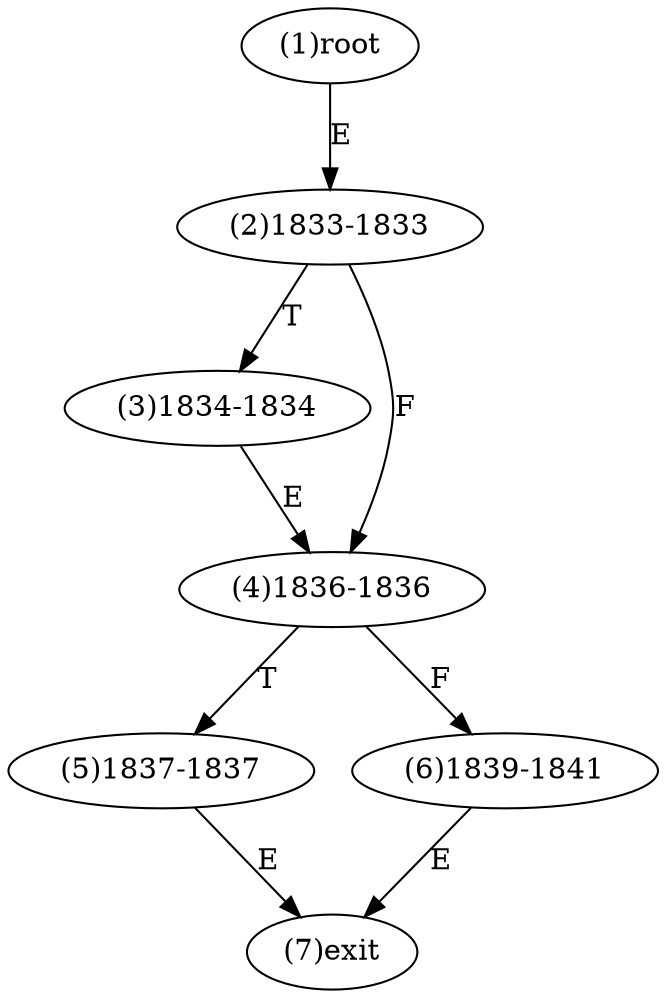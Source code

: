 digraph "" { 
1[ label="(1)root"];
2[ label="(2)1833-1833"];
3[ label="(3)1834-1834"];
4[ label="(4)1836-1836"];
5[ label="(5)1837-1837"];
6[ label="(6)1839-1841"];
7[ label="(7)exit"];
1->2[ label="E"];
2->4[ label="F"];
2->3[ label="T"];
3->4[ label="E"];
4->6[ label="F"];
4->5[ label="T"];
5->7[ label="E"];
6->7[ label="E"];
}